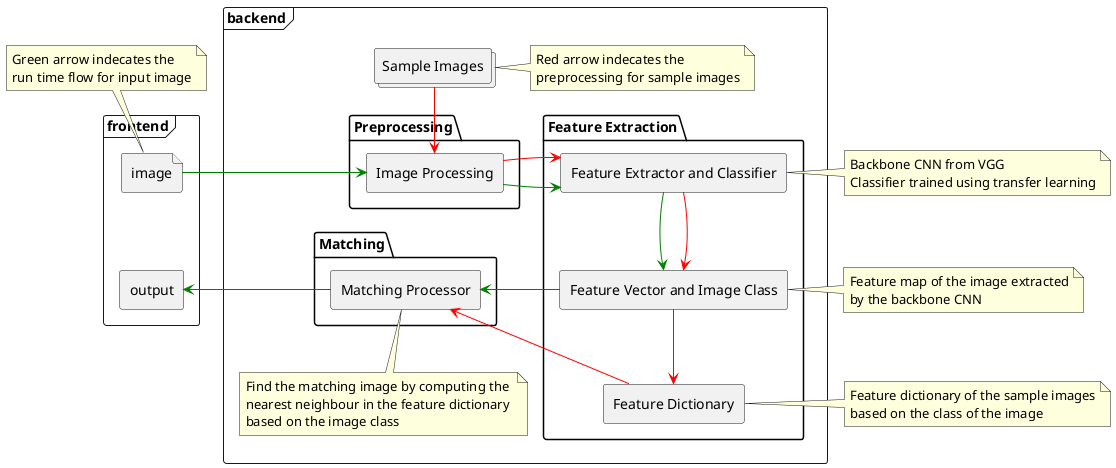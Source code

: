 @startuml "System Design for My App"

skinparam ComponentStyle rectangle


frame frontend{
    file image
    [output]
    image -[hidden]- [output]
}


frame backend {
    collections "Sample Images"
    note as R
    Red arrow indecates the 
    preprocessing for sample images
    end note

    package Preprocessing {
        [Image Processing]
    }


    package "Feature Extraction"{
        [Feature Extractor and Classifier]
        [Feature Vector and Image Class]
        [Feature Dictionary]
    }

    package "Matching"{
        [Matching Processor]
    }
    note as MP
    Find the matching image by computing the 
    nearest neighbour in the feature dictionary
    based on the image class
    end note
}

image->[Image Processing] #Green
[Sample Images]-->[Image Processing] #Red
[Image Processing] -> [Feature Extractor and Classifier] #Green
[Image Processing] -> [Feature Extractor and Classifier] #Red
[Feature Extractor and Classifier]-->[Feature Vector and Image Class] #Green
[Feature Extractor and Classifier]-->[Feature Vector and Image Class] #Red
[Feature Vector and Image Class]-->[Feature Dictionary] #Red

[Matching Processor]<-[Feature Vector and Image Class] #Green
[Matching Processor]<-[Feature Dictionary] #Red

[output]<-[Matching Processor] #Green

note as G
Green arrow indecates the 
run time flow for input image
end note

note as CNN
Backbone CNN from VGG
Classifier trained using transfer learning
end note

note as FM
Feature map of the image extracted
by the backbone CNN
end note

note as FD
Feature dictionary of the sample images
based on the class of the image
end note



G -- image
[Sample Images] - R

CNN - [Feature Extractor and Classifier]

FM - [Feature Vector and Image Class]

FD - [Feature Dictionary]

[Matching Processor] -- MP

@enduml